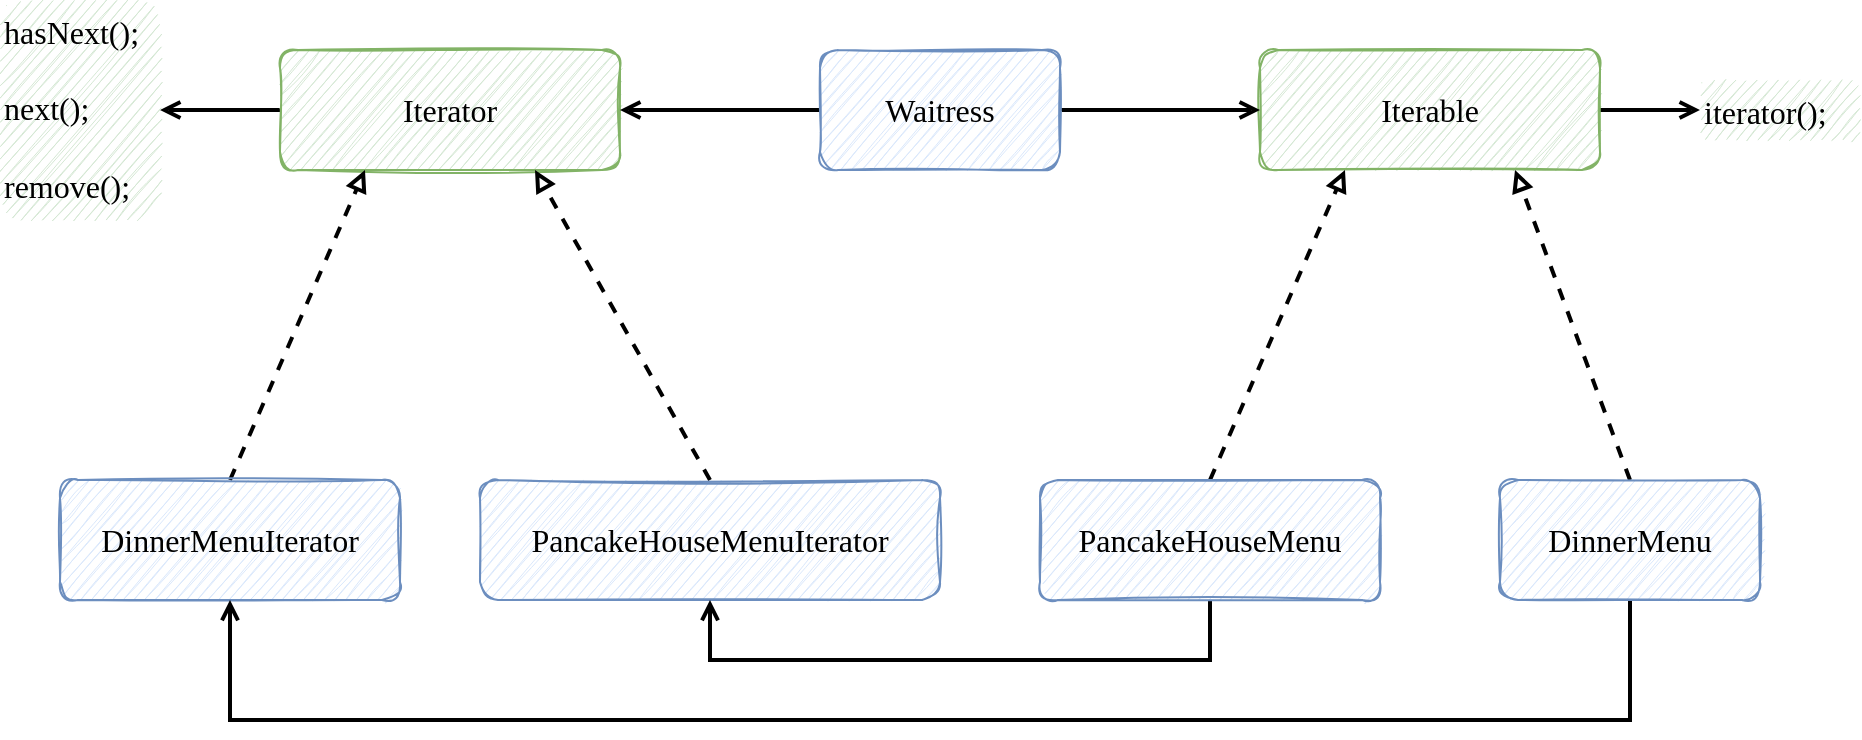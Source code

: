 <mxfile version="20.3.0" type="device"><diagram id="0GwhqxekJrT-VnxqsKM9" name="第 1 页"><mxGraphModel dx="1198" dy="774" grid="1" gridSize="10" guides="1" tooltips="1" connect="1" arrows="1" fold="1" page="1" pageScale="1" pageWidth="1169" pageHeight="827" math="0" shadow="0"><root><mxCell id="0"/><mxCell id="1" parent="0"/><mxCell id="F8iyRb3Pv0SXZNGG_vmm-53" style="edgeStyle=none;rounded=0;sketch=1;orthogonalLoop=1;jettySize=auto;html=1;strokeWidth=2;fontFamily=Comic Sans MS;fontSize=16;" parent="1" edge="1"><mxGeometry relative="1" as="geometry"><mxPoint x="730" y="510" as="sourcePoint"/></mxGeometry></mxCell><mxCell id="k0iX136rv-r_lHL9TjmA-83" style="edgeStyle=orthogonalEdgeStyle;rounded=0;orthogonalLoop=1;jettySize=auto;html=1;entryX=1;entryY=0.5;entryDx=0;entryDy=0;strokeWidth=2;fontFamily=Comic Sans MS;fontSize=16;endArrow=open;endFill=0;" edge="1" parent="1" source="k0iX136rv-r_lHL9TjmA-58" target="k0iX136rv-r_lHL9TjmA-82"><mxGeometry relative="1" as="geometry"/></mxCell><mxCell id="k0iX136rv-r_lHL9TjmA-58" value="Iterator" style="rounded=1;whiteSpace=wrap;html=1;sketch=1;fontFamily=Comic Sans MS;fontSize=16;fillColor=#d5e8d4;strokeColor=#82b366;" vertex="1" parent="1"><mxGeometry x="350" y="85" width="170" height="60" as="geometry"/></mxCell><mxCell id="k0iX136rv-r_lHL9TjmA-62" style="edgeStyle=none;rounded=0;orthogonalLoop=1;jettySize=auto;html=1;exitX=0.5;exitY=0;exitDx=0;exitDy=0;entryX=0.75;entryY=1;entryDx=0;entryDy=0;strokeWidth=2;fontFamily=Comic Sans MS;fontSize=16;endArrow=block;endFill=0;dashed=1;" edge="1" parent="1" source="k0iX136rv-r_lHL9TjmA-59" target="k0iX136rv-r_lHL9TjmA-58"><mxGeometry relative="1" as="geometry"/></mxCell><mxCell id="k0iX136rv-r_lHL9TjmA-59" value="PancakeHouseMenuIterator" style="rounded=1;whiteSpace=wrap;html=1;sketch=1;fontFamily=Comic Sans MS;fontSize=16;fillColor=#dae8fc;strokeColor=#6c8ebf;" vertex="1" parent="1"><mxGeometry x="450" y="300" width="230" height="60" as="geometry"/></mxCell><mxCell id="k0iX136rv-r_lHL9TjmA-64" style="edgeStyle=none;rounded=0;orthogonalLoop=1;jettySize=auto;html=1;exitX=0.5;exitY=0;exitDx=0;exitDy=0;strokeWidth=2;fontFamily=Comic Sans MS;fontSize=16;endArrow=block;endFill=0;dashed=1;entryX=0.25;entryY=1;entryDx=0;entryDy=0;" edge="1" parent="1" source="k0iX136rv-r_lHL9TjmA-63" target="k0iX136rv-r_lHL9TjmA-58"><mxGeometry relative="1" as="geometry"><mxPoint x="190" y="150" as="targetPoint"/></mxGeometry></mxCell><mxCell id="k0iX136rv-r_lHL9TjmA-63" value="DinnerMenuIterator" style="rounded=1;whiteSpace=wrap;html=1;sketch=1;fontFamily=Comic Sans MS;fontSize=16;fillColor=#dae8fc;strokeColor=#6c8ebf;" vertex="1" parent="1"><mxGeometry x="240" y="300" width="170" height="60" as="geometry"/></mxCell><mxCell id="k0iX136rv-r_lHL9TjmA-65" value="iterator();" style="rounded=1;whiteSpace=wrap;html=1;sketch=1;fontFamily=Comic Sans MS;fontSize=16;fillColor=#d5e8d4;strokeColor=none;align=left;verticalAlign=top;" vertex="1" parent="1"><mxGeometry x="1060" y="100" width="80" height="30" as="geometry"/></mxCell><mxCell id="k0iX136rv-r_lHL9TjmA-81" style="edgeStyle=orthogonalEdgeStyle;rounded=0;orthogonalLoop=1;jettySize=auto;html=1;strokeWidth=2;fontFamily=Comic Sans MS;fontSize=16;endArrow=open;endFill=0;" edge="1" parent="1" source="k0iX136rv-r_lHL9TjmA-69" target="k0iX136rv-r_lHL9TjmA-65"><mxGeometry relative="1" as="geometry"/></mxCell><mxCell id="k0iX136rv-r_lHL9TjmA-69" value="Iterable" style="rounded=1;whiteSpace=wrap;html=1;sketch=1;fontFamily=Comic Sans MS;fontSize=16;fillColor=#d5e8d4;strokeColor=#82b366;" vertex="1" parent="1"><mxGeometry x="840" y="85" width="170" height="60" as="geometry"/></mxCell><mxCell id="k0iX136rv-r_lHL9TjmA-73" style="edgeStyle=none;rounded=0;orthogonalLoop=1;jettySize=auto;html=1;exitX=0.5;exitY=0;exitDx=0;exitDy=0;entryX=0.25;entryY=1;entryDx=0;entryDy=0;dashed=1;strokeWidth=2;fontFamily=Comic Sans MS;fontSize=16;endArrow=block;endFill=0;" edge="1" parent="1" source="k0iX136rv-r_lHL9TjmA-70" target="k0iX136rv-r_lHL9TjmA-69"><mxGeometry relative="1" as="geometry"/></mxCell><mxCell id="k0iX136rv-r_lHL9TjmA-79" style="edgeStyle=orthogonalEdgeStyle;rounded=0;orthogonalLoop=1;jettySize=auto;html=1;exitX=0.5;exitY=1;exitDx=0;exitDy=0;entryX=0.5;entryY=1;entryDx=0;entryDy=0;strokeWidth=2;fontFamily=Comic Sans MS;fontSize=16;endArrow=open;endFill=0;" edge="1" parent="1" source="k0iX136rv-r_lHL9TjmA-70" target="k0iX136rv-r_lHL9TjmA-59"><mxGeometry relative="1" as="geometry"><Array as="points"><mxPoint x="815" y="390"/><mxPoint x="565" y="390"/></Array></mxGeometry></mxCell><mxCell id="k0iX136rv-r_lHL9TjmA-70" value="PancakeHouseMenu" style="rounded=1;whiteSpace=wrap;html=1;sketch=1;fontFamily=Comic Sans MS;fontSize=16;fillColor=#dae8fc;strokeColor=#6c8ebf;" vertex="1" parent="1"><mxGeometry x="730" y="300" width="170" height="60" as="geometry"/></mxCell><mxCell id="k0iX136rv-r_lHL9TjmA-72" style="edgeStyle=none;rounded=0;orthogonalLoop=1;jettySize=auto;html=1;exitX=0.5;exitY=0;exitDx=0;exitDy=0;entryX=0.75;entryY=1;entryDx=0;entryDy=0;dashed=1;strokeWidth=2;fontFamily=Comic Sans MS;fontSize=16;endArrow=block;endFill=0;" edge="1" parent="1" source="k0iX136rv-r_lHL9TjmA-71" target="k0iX136rv-r_lHL9TjmA-69"><mxGeometry relative="1" as="geometry"/></mxCell><mxCell id="k0iX136rv-r_lHL9TjmA-80" style="edgeStyle=orthogonalEdgeStyle;rounded=0;orthogonalLoop=1;jettySize=auto;html=1;exitX=0.5;exitY=1;exitDx=0;exitDy=0;entryX=0.5;entryY=1;entryDx=0;entryDy=0;strokeWidth=2;fontFamily=Comic Sans MS;fontSize=16;endArrow=open;endFill=0;" edge="1" parent="1" source="k0iX136rv-r_lHL9TjmA-71" target="k0iX136rv-r_lHL9TjmA-63"><mxGeometry relative="1" as="geometry"><Array as="points"><mxPoint x="1025" y="420"/><mxPoint x="325" y="420"/></Array></mxGeometry></mxCell><mxCell id="k0iX136rv-r_lHL9TjmA-71" value="DinnerMenu" style="rounded=1;whiteSpace=wrap;html=1;sketch=1;fontFamily=Comic Sans MS;fontSize=16;fillColor=#dae8fc;strokeColor=#6c8ebf;" vertex="1" parent="1"><mxGeometry x="960" y="300" width="130" height="60" as="geometry"/></mxCell><mxCell id="k0iX136rv-r_lHL9TjmA-75" style="edgeStyle=none;rounded=0;orthogonalLoop=1;jettySize=auto;html=1;strokeWidth=2;fontFamily=Comic Sans MS;fontSize=16;endArrow=open;endFill=0;" edge="1" parent="1" source="k0iX136rv-r_lHL9TjmA-74" target="k0iX136rv-r_lHL9TjmA-69"><mxGeometry relative="1" as="geometry"/></mxCell><mxCell id="k0iX136rv-r_lHL9TjmA-76" style="edgeStyle=none;rounded=0;orthogonalLoop=1;jettySize=auto;html=1;entryX=1;entryY=0.5;entryDx=0;entryDy=0;strokeWidth=2;fontFamily=Comic Sans MS;fontSize=16;endArrow=open;endFill=0;" edge="1" parent="1" source="k0iX136rv-r_lHL9TjmA-74" target="k0iX136rv-r_lHL9TjmA-58"><mxGeometry relative="1" as="geometry"/></mxCell><mxCell id="k0iX136rv-r_lHL9TjmA-74" value="Waitress" style="rounded=1;whiteSpace=wrap;html=1;sketch=1;fontFamily=Comic Sans MS;fontSize=16;fillColor=#dae8fc;strokeColor=#6c8ebf;" vertex="1" parent="1"><mxGeometry x="620" y="85" width="120" height="60" as="geometry"/></mxCell><mxCell id="k0iX136rv-r_lHL9TjmA-82" value="hasNext();&lt;br&gt;&lt;br&gt;next();&lt;br&gt;&lt;br&gt;remove();" style="rounded=1;whiteSpace=wrap;html=1;sketch=1;fontFamily=Comic Sans MS;fontSize=16;fillColor=#d5e8d4;strokeColor=none;align=left;verticalAlign=top;" vertex="1" parent="1"><mxGeometry x="210" y="60" width="80" height="110" as="geometry"/></mxCell></root></mxGraphModel></diagram></mxfile>